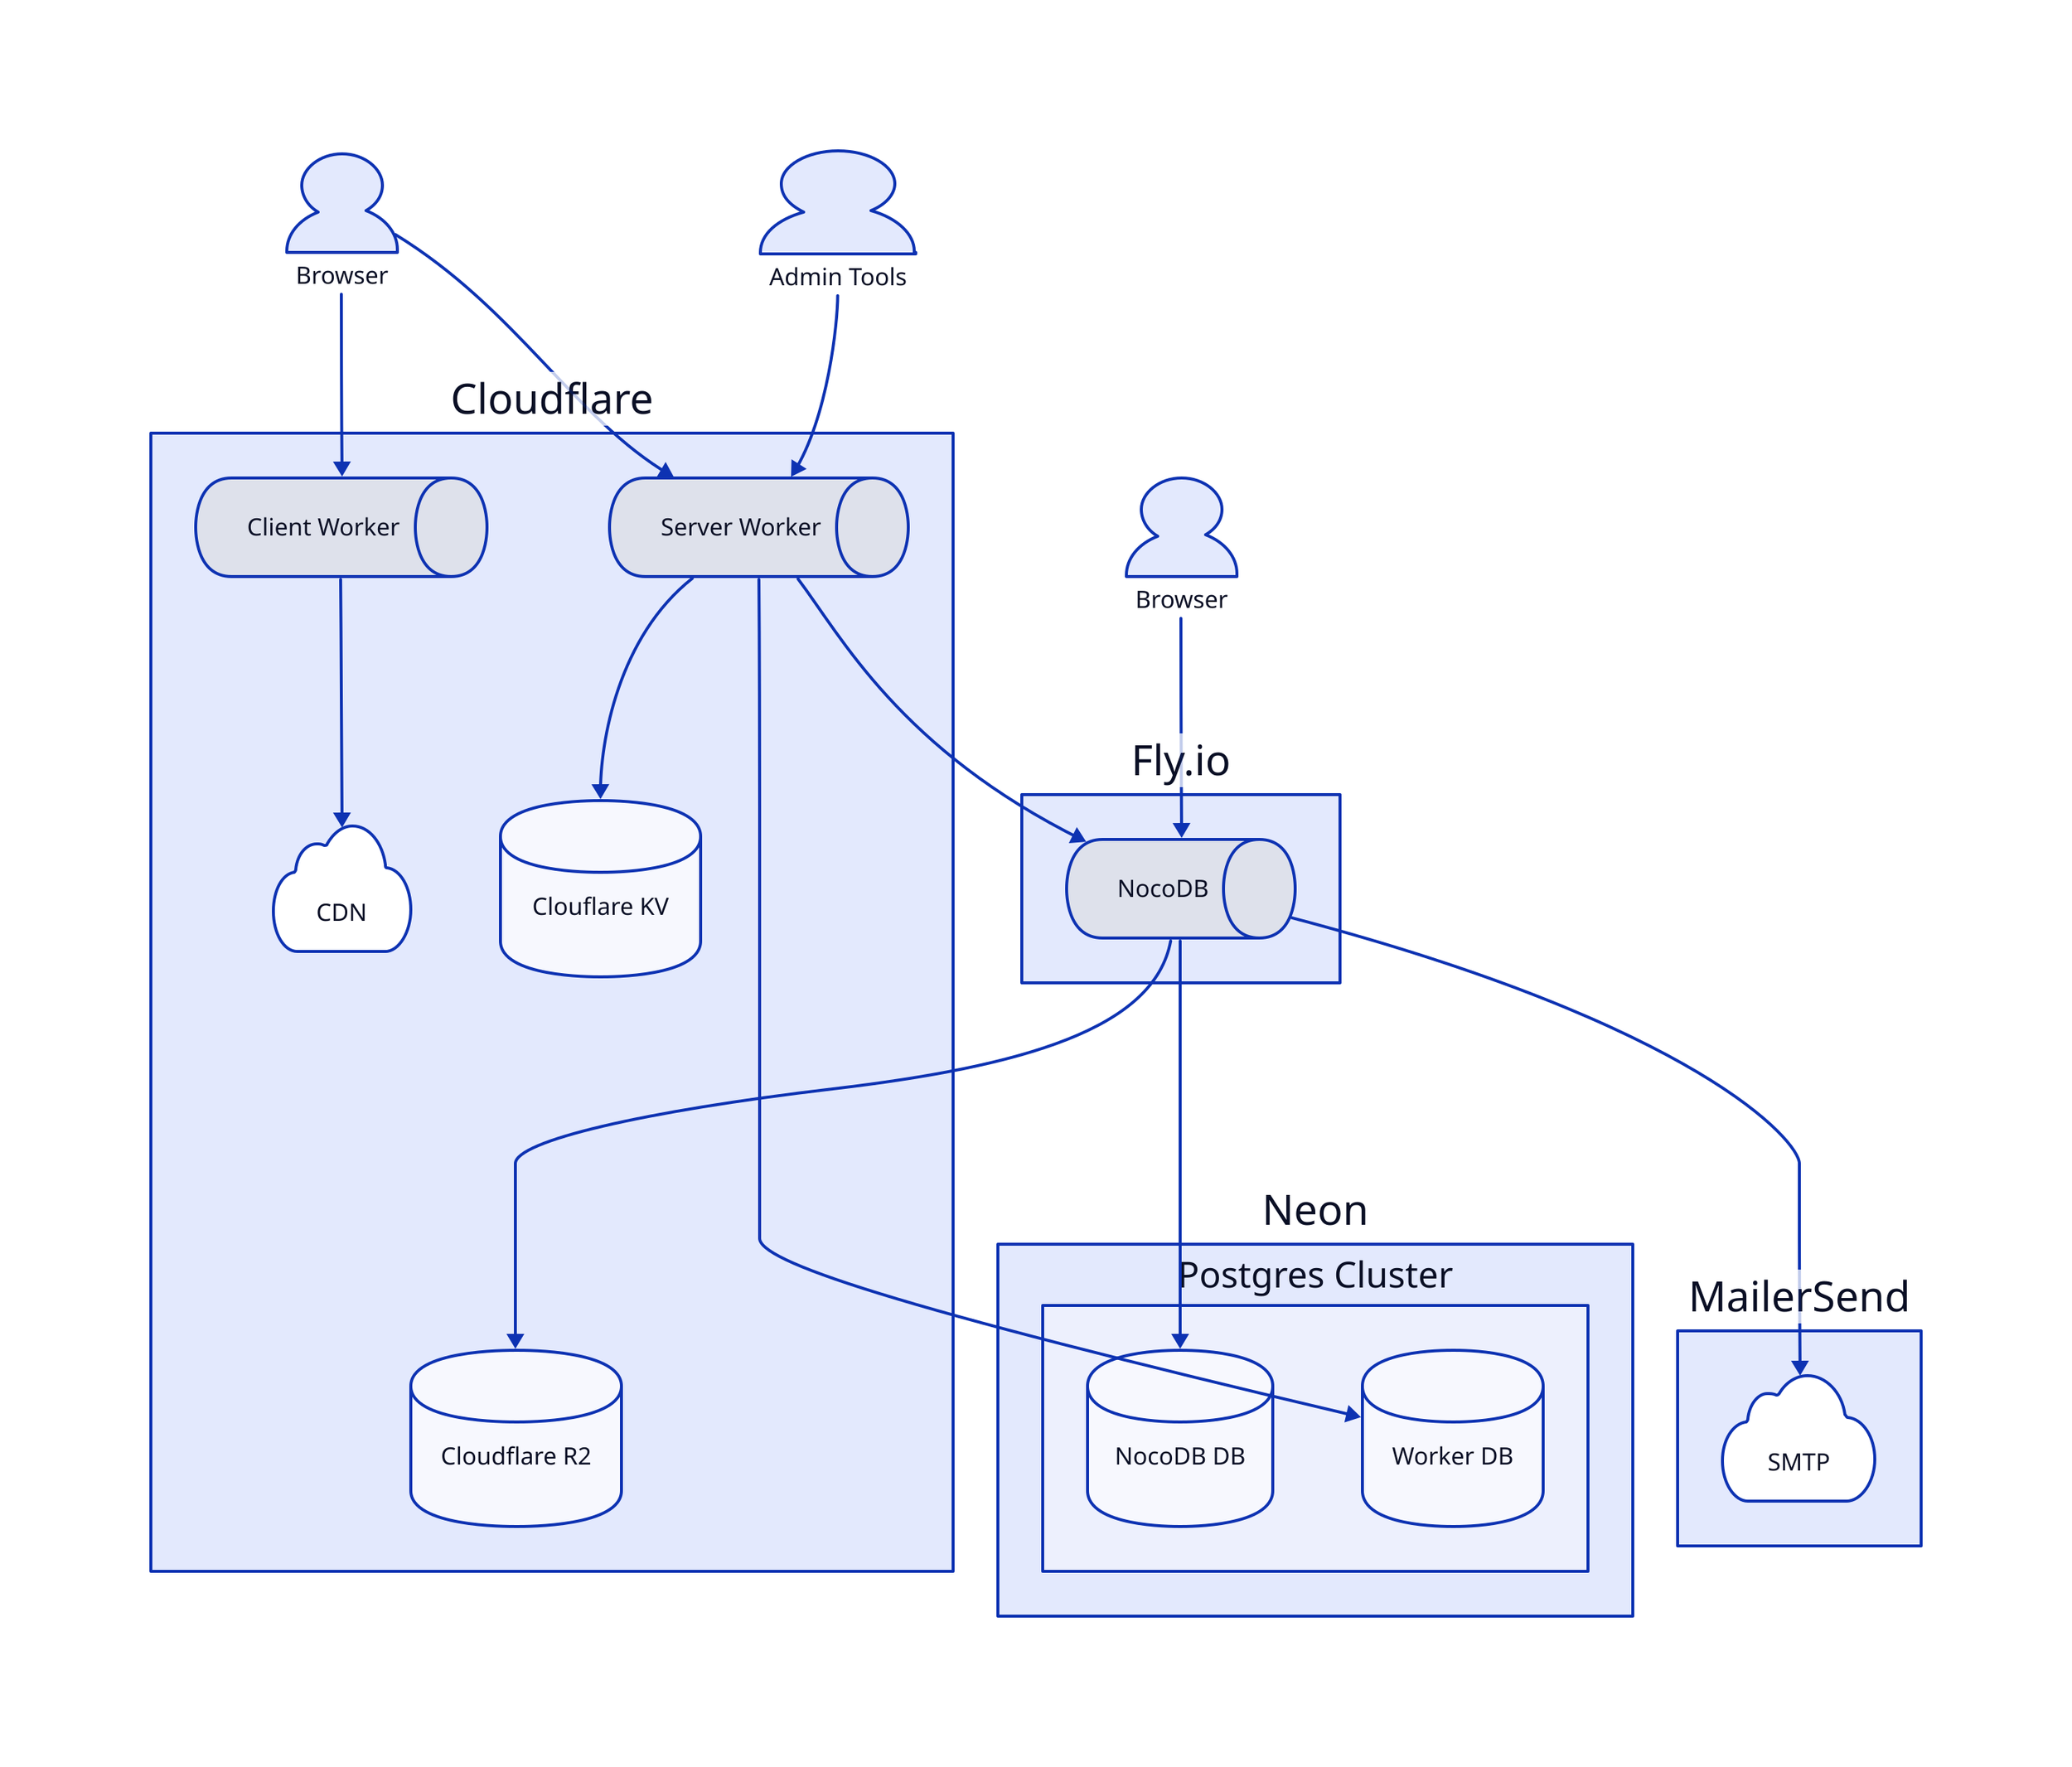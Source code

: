 client: Browser {shape: person}
organizer: Browser {shape: person}
admin: Admin Tools {shape: person}

cf: Cloudflare {
  client: Client Worker {shape: queue}
  server: Server Worker {shape: queue}
  cdn: CDN {shape: cloud}
  kv: Clouflare KV {shape: cylinder}
  r2: Cloudflare R2 {shape: cylinder}
}

fly: Fly.io {
  noco: NocoDB {shape: queue}
}

neon: Neon {
  pg: Postgres Cluster {
    noco: NocoDB DB {shape: cylinder}
    worker: Worker DB {shape: cylinder}
  }
}

mailersend: MailerSend {
  smtp: SMTP {shape: cloud}
}

cf.client <- client
cf.cdn <- cf.client

cf.server <- client
cf.server <- admin
cf.kv <- cf.server

fly.noco -> cf.r2
fly.noco <- cf.server
fly.noco <- organizer

neon.pg.noco <- fly.noco
neon.pg.worker <- cf.server

mailersend.smtp <- fly.noco
